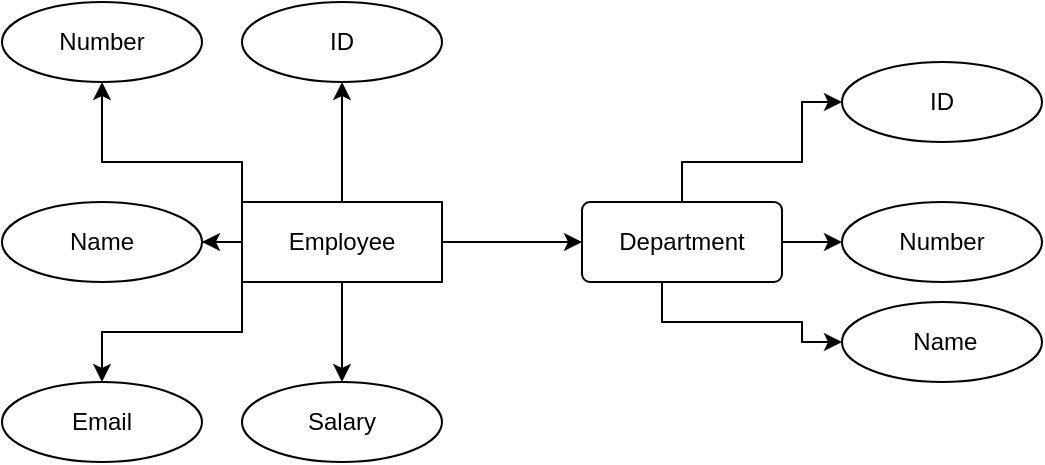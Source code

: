 <mxfile version="22.0.8" type="device">
  <diagram name="Page-1" id="rQympfGM8GArIkw5HgA1">
    <mxGraphModel dx="1007" dy="558" grid="0" gridSize="10" guides="1" tooltips="1" connect="1" arrows="1" fold="1" page="1" pageScale="1" pageWidth="850" pageHeight="1100" math="0" shadow="0">
      <root>
        <mxCell id="0" />
        <mxCell id="1" parent="0" />
        <mxCell id="dElDcBznl4VKj-180xXq-15" style="edgeStyle=orthogonalEdgeStyle;rounded=0;orthogonalLoop=1;jettySize=auto;html=1;entryX=0.5;entryY=0;entryDx=0;entryDy=0;" edge="1" parent="1" source="dElDcBznl4VKj-180xXq-1" target="dElDcBznl4VKj-180xXq-6">
          <mxGeometry relative="1" as="geometry" />
        </mxCell>
        <mxCell id="dElDcBznl4VKj-180xXq-16" style="edgeStyle=orthogonalEdgeStyle;rounded=0;orthogonalLoop=1;jettySize=auto;html=1;entryX=0.5;entryY=1;entryDx=0;entryDy=0;" edge="1" parent="1" source="dElDcBznl4VKj-180xXq-1" target="dElDcBznl4VKj-180xXq-8">
          <mxGeometry relative="1" as="geometry" />
        </mxCell>
        <mxCell id="dElDcBznl4VKj-180xXq-17" style="edgeStyle=orthogonalEdgeStyle;rounded=0;orthogonalLoop=1;jettySize=auto;html=1;entryX=0.5;entryY=1;entryDx=0;entryDy=0;exitX=0;exitY=0;exitDx=0;exitDy=0;" edge="1" parent="1" source="dElDcBznl4VKj-180xXq-1" target="dElDcBznl4VKj-180xXq-10">
          <mxGeometry relative="1" as="geometry">
            <Array as="points">
              <mxPoint x="310" y="310" />
              <mxPoint x="240" y="310" />
            </Array>
          </mxGeometry>
        </mxCell>
        <mxCell id="dElDcBznl4VKj-180xXq-18" style="edgeStyle=orthogonalEdgeStyle;rounded=0;orthogonalLoop=1;jettySize=auto;html=1;" edge="1" parent="1" source="dElDcBznl4VKj-180xXq-1" target="dElDcBznl4VKj-180xXq-7">
          <mxGeometry relative="1" as="geometry" />
        </mxCell>
        <mxCell id="dElDcBznl4VKj-180xXq-19" style="edgeStyle=orthogonalEdgeStyle;rounded=0;orthogonalLoop=1;jettySize=auto;html=1;exitX=0;exitY=1;exitDx=0;exitDy=0;" edge="1" parent="1" source="dElDcBznl4VKj-180xXq-1" target="dElDcBznl4VKj-180xXq-9">
          <mxGeometry relative="1" as="geometry" />
        </mxCell>
        <mxCell id="dElDcBznl4VKj-180xXq-20" style="edgeStyle=orthogonalEdgeStyle;rounded=0;orthogonalLoop=1;jettySize=auto;html=1;entryX=0;entryY=0.5;entryDx=0;entryDy=0;" edge="1" parent="1" source="dElDcBznl4VKj-180xXq-1" target="dElDcBznl4VKj-180xXq-11">
          <mxGeometry relative="1" as="geometry" />
        </mxCell>
        <mxCell id="dElDcBznl4VKj-180xXq-1" value="Employee" style="whiteSpace=wrap;html=1;align=center;" vertex="1" parent="1">
          <mxGeometry x="310" y="330" width="100" height="40" as="geometry" />
        </mxCell>
        <mxCell id="dElDcBznl4VKj-180xXq-3" value="Number" style="ellipse;whiteSpace=wrap;html=1;align=center;" vertex="1" parent="1">
          <mxGeometry x="610" y="330" width="100" height="40" as="geometry" />
        </mxCell>
        <mxCell id="dElDcBznl4VKj-180xXq-4" value="&amp;nbsp;Name" style="ellipse;whiteSpace=wrap;html=1;align=center;" vertex="1" parent="1">
          <mxGeometry x="610" y="380" width="100" height="40" as="geometry" />
        </mxCell>
        <mxCell id="dElDcBznl4VKj-180xXq-5" value="ID" style="ellipse;whiteSpace=wrap;html=1;align=center;" vertex="1" parent="1">
          <mxGeometry x="610" y="260" width="100" height="40" as="geometry" />
        </mxCell>
        <mxCell id="dElDcBznl4VKj-180xXq-6" value="Salary" style="ellipse;whiteSpace=wrap;html=1;align=center;" vertex="1" parent="1">
          <mxGeometry x="310" y="420" width="100" height="40" as="geometry" />
        </mxCell>
        <mxCell id="dElDcBznl4VKj-180xXq-7" value="Name" style="ellipse;whiteSpace=wrap;html=1;align=center;" vertex="1" parent="1">
          <mxGeometry x="190" y="330" width="100" height="40" as="geometry" />
        </mxCell>
        <mxCell id="dElDcBznl4VKj-180xXq-8" value="ID" style="ellipse;whiteSpace=wrap;html=1;align=center;" vertex="1" parent="1">
          <mxGeometry x="310" y="230" width="100" height="40" as="geometry" />
        </mxCell>
        <mxCell id="dElDcBznl4VKj-180xXq-9" value="Email" style="ellipse;whiteSpace=wrap;html=1;align=center;" vertex="1" parent="1">
          <mxGeometry x="190" y="420" width="100" height="40" as="geometry" />
        </mxCell>
        <mxCell id="dElDcBznl4VKj-180xXq-10" value="Number" style="ellipse;whiteSpace=wrap;html=1;align=center;" vertex="1" parent="1">
          <mxGeometry x="190" y="230" width="100" height="40" as="geometry" />
        </mxCell>
        <mxCell id="dElDcBznl4VKj-180xXq-12" style="edgeStyle=orthogonalEdgeStyle;rounded=0;orthogonalLoop=1;jettySize=auto;html=1;" edge="1" parent="1" source="dElDcBznl4VKj-180xXq-11" target="dElDcBznl4VKj-180xXq-3">
          <mxGeometry relative="1" as="geometry" />
        </mxCell>
        <mxCell id="dElDcBznl4VKj-180xXq-13" style="edgeStyle=orthogonalEdgeStyle;rounded=0;orthogonalLoop=1;jettySize=auto;html=1;entryX=0;entryY=0.5;entryDx=0;entryDy=0;" edge="1" parent="1" source="dElDcBznl4VKj-180xXq-11" target="dElDcBznl4VKj-180xXq-5">
          <mxGeometry relative="1" as="geometry">
            <Array as="points">
              <mxPoint x="530" y="310" />
              <mxPoint x="590" y="310" />
              <mxPoint x="590" y="280" />
            </Array>
          </mxGeometry>
        </mxCell>
        <mxCell id="dElDcBznl4VKj-180xXq-14" style="edgeStyle=orthogonalEdgeStyle;rounded=0;orthogonalLoop=1;jettySize=auto;html=1;entryX=0;entryY=0.5;entryDx=0;entryDy=0;" edge="1" parent="1" source="dElDcBznl4VKj-180xXq-11" target="dElDcBznl4VKj-180xXq-4">
          <mxGeometry relative="1" as="geometry">
            <Array as="points">
              <mxPoint x="520" y="390" />
              <mxPoint x="590" y="390" />
              <mxPoint x="590" y="400" />
            </Array>
          </mxGeometry>
        </mxCell>
        <mxCell id="dElDcBznl4VKj-180xXq-11" value="Department" style="rounded=1;arcSize=10;whiteSpace=wrap;html=1;align=center;" vertex="1" parent="1">
          <mxGeometry x="480" y="330" width="100" height="40" as="geometry" />
        </mxCell>
      </root>
    </mxGraphModel>
  </diagram>
</mxfile>
